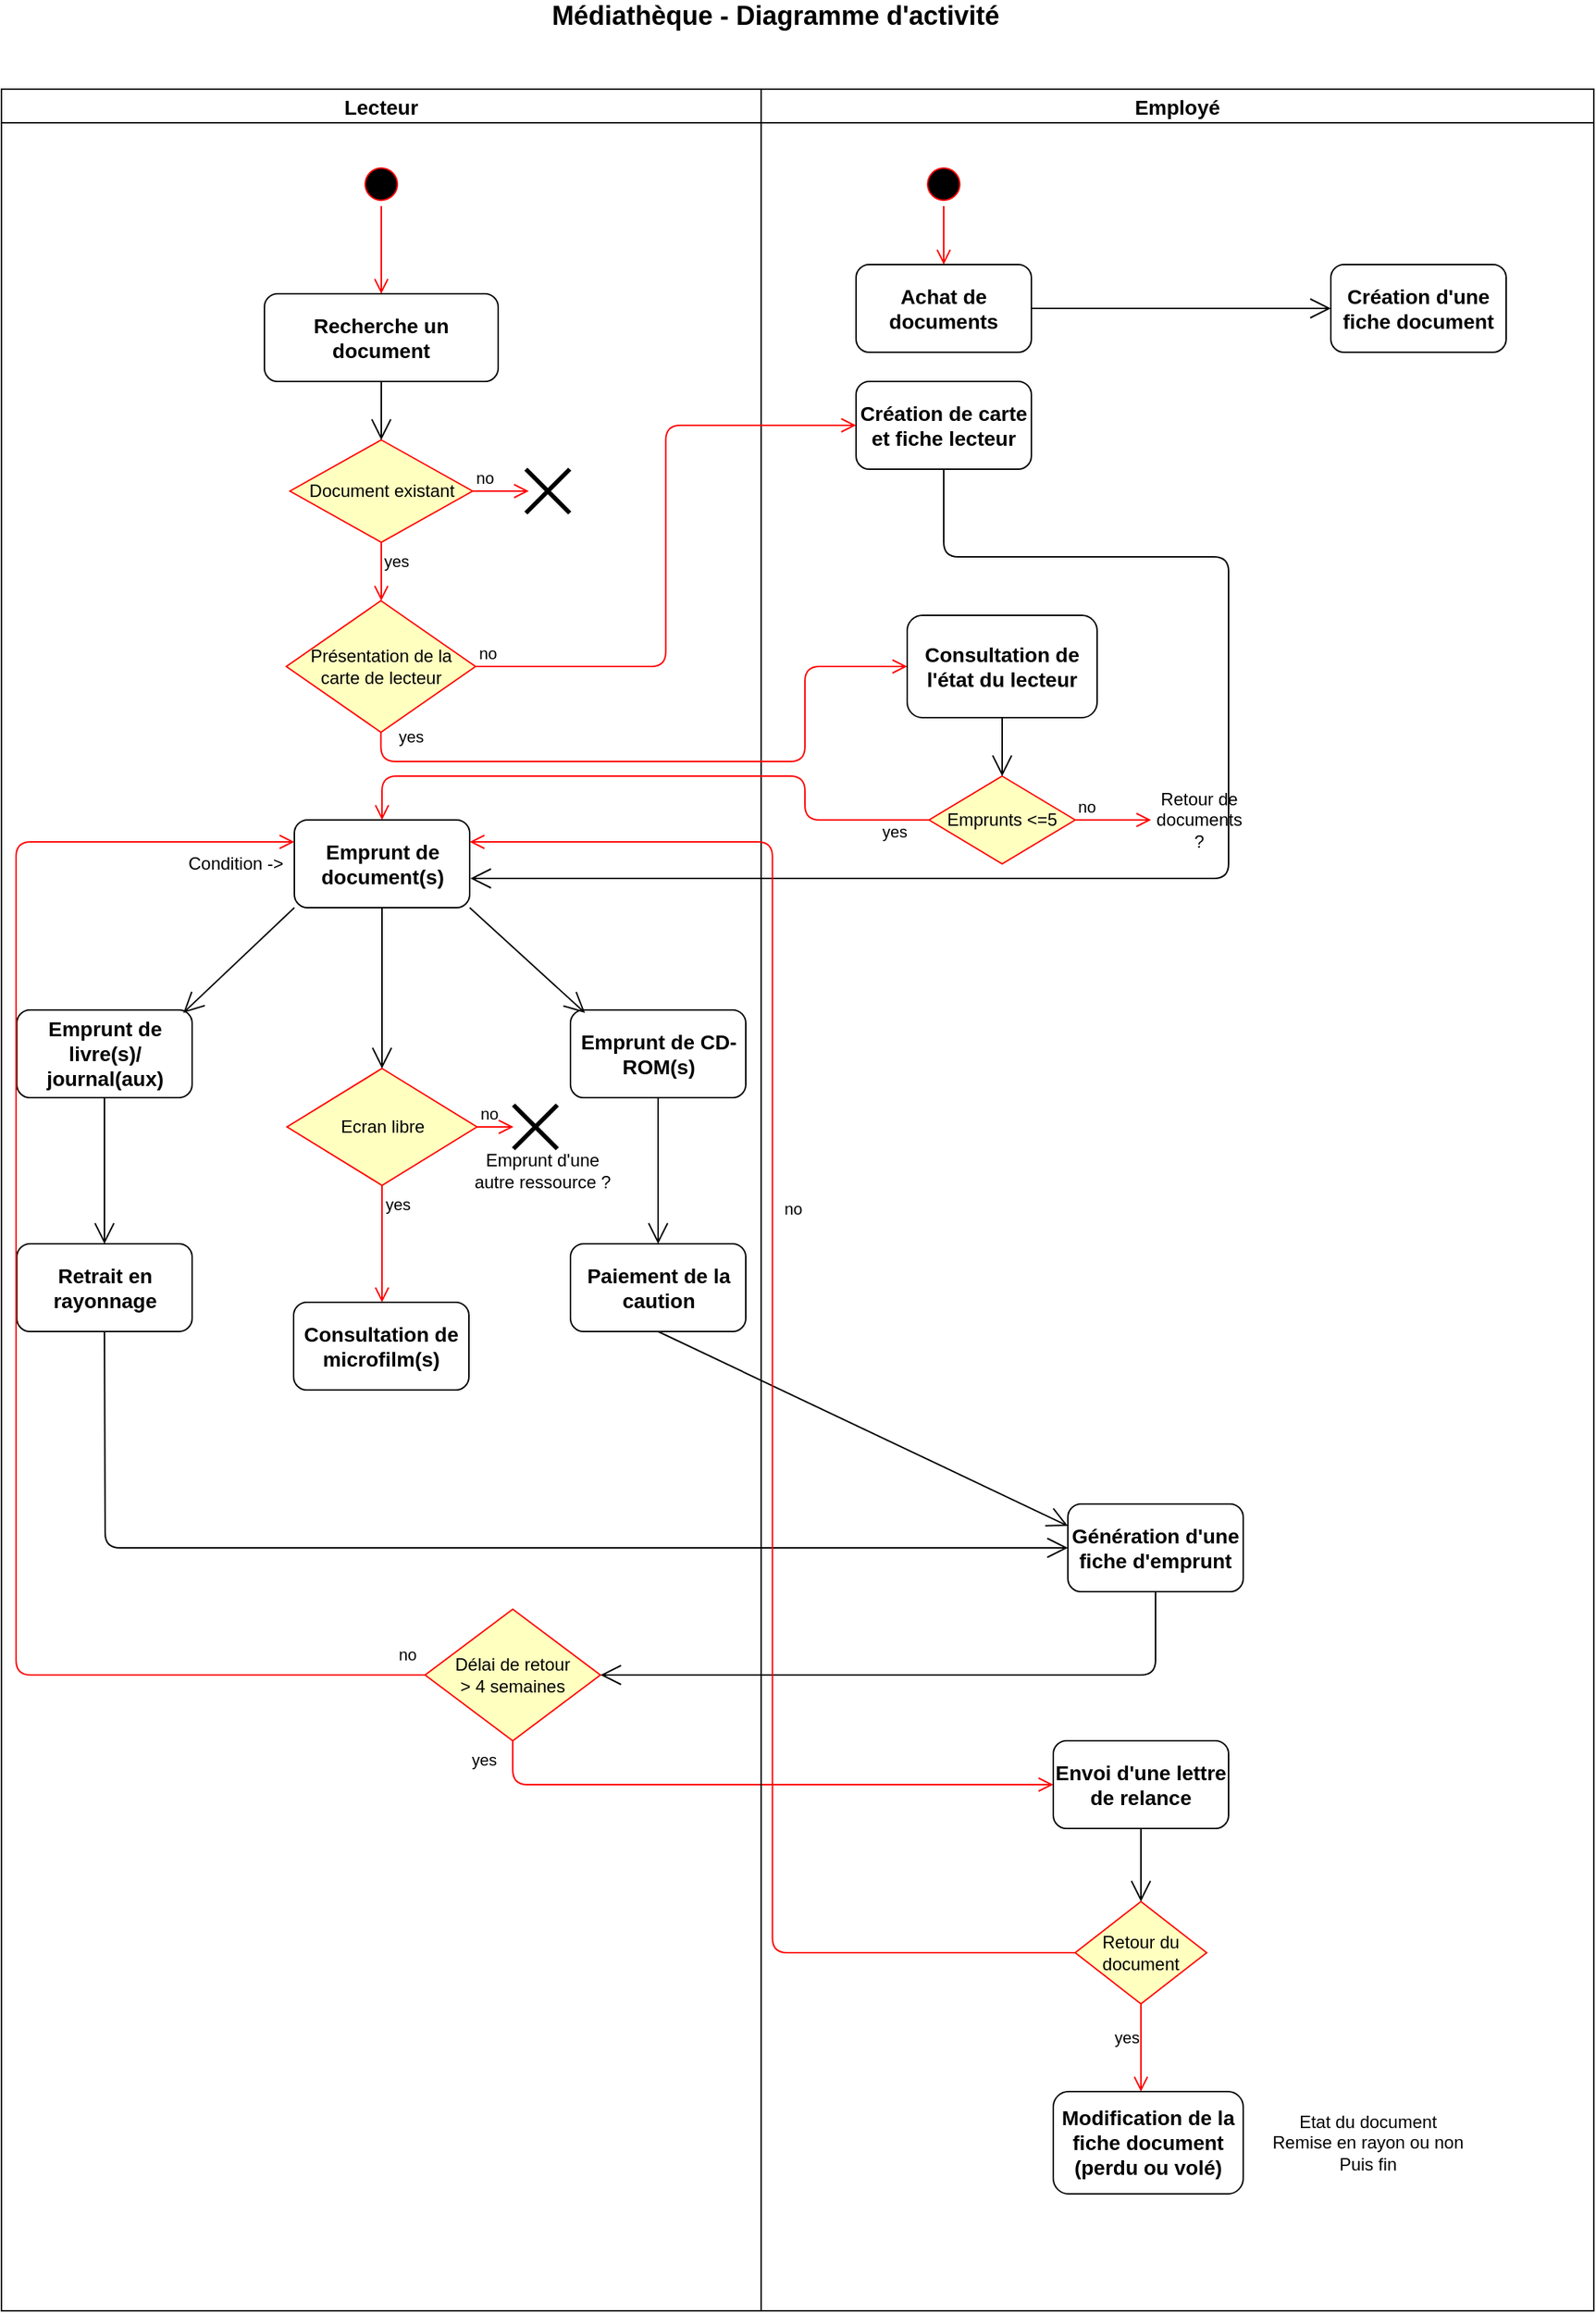 <mxfile version="13.7.3" type="device"><diagram id="qWPTSS_Yt8J8gGFLDdD4" name="Page-1"><mxGraphModel dx="1422" dy="822" grid="1" gridSize="10" guides="1" tooltips="1" connect="1" arrows="1" fold="1" page="1" pageScale="1" pageWidth="827" pageHeight="1169" math="0" shadow="0"><root><mxCell id="0"/><mxCell id="1" parent="0"/><mxCell id="Ye4wpe0oZTbyQS1bvn_K-1" value="Médiathèque - Diagramme d'activité" style="text;html=1;strokeColor=none;fillColor=none;align=center;verticalAlign=middle;whiteSpace=wrap;rounded=0;fontSize=18;fontStyle=1" parent="1" vertex="1"><mxGeometry x="390" y="20" width="360" height="20" as="geometry"/></mxCell><mxCell id="Ye4wpe0oZTbyQS1bvn_K-6" value="Lecteur" style="swimlane;strokeColor=#000000;strokeWidth=1;fontSize=14;" parent="1" vertex="1"><mxGeometry x="40" y="80" width="520" height="1520" as="geometry"/></mxCell><mxCell id="Ye4wpe0oZTbyQS1bvn_K-56" value="" style="ellipse;html=1;shape=startState;fillColor=#000000;strokeColor=#ff0000;" parent="Ye4wpe0oZTbyQS1bvn_K-6" vertex="1"><mxGeometry x="245" y="50" width="30" height="30" as="geometry"/></mxCell><mxCell id="Ye4wpe0oZTbyQS1bvn_K-57" value="" style="edgeStyle=orthogonalEdgeStyle;html=1;verticalAlign=bottom;endArrow=open;endSize=8;strokeColor=#ff0000;" parent="Ye4wpe0oZTbyQS1bvn_K-6" source="Ye4wpe0oZTbyQS1bvn_K-56" edge="1"><mxGeometry relative="1" as="geometry"><mxPoint x="260" y="140" as="targetPoint"/></mxGeometry></mxCell><mxCell id="Ye4wpe0oZTbyQS1bvn_K-58" value="&lt;font style=&quot;font-size: 14px&quot;&gt;&lt;b&gt;Recherche un document&lt;/b&gt;&lt;/font&gt;" style="rounded=1;whiteSpace=wrap;html=1;" parent="Ye4wpe0oZTbyQS1bvn_K-6" vertex="1"><mxGeometry x="180" y="140" width="160" height="60" as="geometry"/></mxCell><mxCell id="Ye4wpe0oZTbyQS1bvn_K-61" value="Document existant" style="rhombus;whiteSpace=wrap;html=1;fillColor=#ffffc0;strokeColor=#ff0000;" parent="Ye4wpe0oZTbyQS1bvn_K-6" vertex="1"><mxGeometry x="197.5" y="240" width="125" height="70" as="geometry"/></mxCell><mxCell id="Ye4wpe0oZTbyQS1bvn_K-62" value="no" style="edgeStyle=orthogonalEdgeStyle;html=1;align=left;verticalAlign=bottom;endArrow=open;endSize=8;strokeColor=#ff0000;" parent="Ye4wpe0oZTbyQS1bvn_K-6" source="Ye4wpe0oZTbyQS1bvn_K-61" edge="1"><mxGeometry x="-1" relative="1" as="geometry"><mxPoint x="361" y="275" as="targetPoint"/></mxGeometry></mxCell><mxCell id="Ye4wpe0oZTbyQS1bvn_K-63" value="yes" style="edgeStyle=orthogonalEdgeStyle;html=1;align=left;verticalAlign=top;endArrow=open;endSize=8;strokeColor=#ff0000;" parent="Ye4wpe0oZTbyQS1bvn_K-6" source="Ye4wpe0oZTbyQS1bvn_K-61" edge="1"><mxGeometry x="-1" relative="1" as="geometry"><mxPoint x="260" y="350" as="targetPoint"/></mxGeometry></mxCell><mxCell id="Ye4wpe0oZTbyQS1bvn_K-64" value="" style="shape=umlDestroy;whiteSpace=wrap;html=1;strokeWidth=3;" parent="Ye4wpe0oZTbyQS1bvn_K-6" vertex="1"><mxGeometry x="359" y="260" width="30" height="30" as="geometry"/></mxCell><mxCell id="Ye4wpe0oZTbyQS1bvn_K-66" value="&lt;font style=&quot;font-size: 14px&quot;&gt;&lt;b&gt;Emprunt de document(s)&lt;/b&gt;&lt;/font&gt;" style="rounded=1;whiteSpace=wrap;html=1;" parent="Ye4wpe0oZTbyQS1bvn_K-6" vertex="1"><mxGeometry x="200.5" y="500" width="120" height="60" as="geometry"/></mxCell><mxCell id="Ye4wpe0oZTbyQS1bvn_K-70" value="&lt;font style=&quot;font-size: 14px&quot;&gt;&lt;b&gt;Emprunt de livre(s)/ journal(aux)&lt;/b&gt;&lt;/font&gt;" style="rounded=1;whiteSpace=wrap;html=1;" parent="Ye4wpe0oZTbyQS1bvn_K-6" vertex="1"><mxGeometry x="10.5" y="630" width="120" height="60" as="geometry"/></mxCell><mxCell id="Ye4wpe0oZTbyQS1bvn_K-71" value="&lt;font style=&quot;font-size: 14px&quot;&gt;&lt;b&gt;Consultation de microfilm(s)&lt;/b&gt;&lt;/font&gt;" style="rounded=1;whiteSpace=wrap;html=1;" parent="Ye4wpe0oZTbyQS1bvn_K-6" vertex="1"><mxGeometry x="200" y="830" width="120" height="60" as="geometry"/></mxCell><mxCell id="Ye4wpe0oZTbyQS1bvn_K-72" value="&lt;font style=&quot;font-size: 14px&quot;&gt;&lt;b&gt;Emprunt de CD-ROM(s)&lt;/b&gt;&lt;/font&gt;" style="rounded=1;whiteSpace=wrap;html=1;" parent="Ye4wpe0oZTbyQS1bvn_K-6" vertex="1"><mxGeometry x="389.5" y="630" width="120" height="60" as="geometry"/></mxCell><mxCell id="Ye4wpe0oZTbyQS1bvn_K-78" value="&lt;font style=&quot;font-size: 14px&quot;&gt;&lt;b&gt;Retrait en rayonnage&lt;/b&gt;&lt;/font&gt;" style="rounded=1;whiteSpace=wrap;html=1;" parent="Ye4wpe0oZTbyQS1bvn_K-6" vertex="1"><mxGeometry x="10.5" y="790" width="120" height="60" as="geometry"/></mxCell><mxCell id="Ye4wpe0oZTbyQS1bvn_K-69" value="" style="endArrow=open;endFill=1;endSize=12;html=1;exitX=1;exitY=1;exitDx=0;exitDy=0;entryX=0.083;entryY=0.033;entryDx=0;entryDy=0;entryPerimeter=0;" parent="Ye4wpe0oZTbyQS1bvn_K-6" target="Ye4wpe0oZTbyQS1bvn_K-72" edge="1"><mxGeometry width="160" relative="1" as="geometry"><mxPoint x="320.5" y="560" as="sourcePoint"/><mxPoint x="420.5" y="640" as="targetPoint"/></mxGeometry></mxCell><mxCell id="Ye4wpe0oZTbyQS1bvn_K-67" value="" style="endArrow=open;endFill=1;endSize=12;html=1;exitX=0;exitY=1;exitDx=0;exitDy=0;entryX=0.95;entryY=0.033;entryDx=0;entryDy=0;entryPerimeter=0;" parent="Ye4wpe0oZTbyQS1bvn_K-6" target="Ye4wpe0oZTbyQS1bvn_K-70" edge="1"><mxGeometry width="160" relative="1" as="geometry"><mxPoint x="200.5" y="560" as="sourcePoint"/><mxPoint x="80.5" y="640" as="targetPoint"/></mxGeometry></mxCell><mxCell id="Ye4wpe0oZTbyQS1bvn_K-76" value="&lt;font style=&quot;font-size: 14px&quot;&gt;&lt;b&gt;Paiement de la caution&lt;/b&gt;&lt;/font&gt;" style="rounded=1;whiteSpace=wrap;html=1;" parent="Ye4wpe0oZTbyQS1bvn_K-6" vertex="1"><mxGeometry x="389.5" y="790" width="120" height="60" as="geometry"/></mxCell><mxCell id="Ye4wpe0oZTbyQS1bvn_K-75" value="" style="endArrow=open;endFill=1;endSize=12;html=1;exitX=0.5;exitY=1;exitDx=0;exitDy=0;" parent="Ye4wpe0oZTbyQS1bvn_K-6" source="Ye4wpe0oZTbyQS1bvn_K-72" target="Ye4wpe0oZTbyQS1bvn_K-76" edge="1"><mxGeometry width="160" relative="1" as="geometry"><mxPoint x="460.5" y="540" as="sourcePoint"/><mxPoint x="449.5" y="790" as="targetPoint"/></mxGeometry></mxCell><mxCell id="SCdOnJHrRwo-VUFmhlfg-1" value="&lt;font style=&quot;font-size: 12px&quot;&gt;Ecran libre&lt;/font&gt;" style="rhombus;whiteSpace=wrap;html=1;fillColor=#ffffc0;strokeColor=#ff0000;" parent="Ye4wpe0oZTbyQS1bvn_K-6" vertex="1"><mxGeometry x="195.5" y="670" width="130" height="80" as="geometry"/></mxCell><mxCell id="SCdOnJHrRwo-VUFmhlfg-2" value="no" style="edgeStyle=orthogonalEdgeStyle;html=1;align=left;verticalAlign=bottom;endArrow=open;endSize=8;strokeColor=#ff0000;" parent="Ye4wpe0oZTbyQS1bvn_K-6" source="SCdOnJHrRwo-VUFmhlfg-1" edge="1"><mxGeometry x="-1" relative="1" as="geometry"><mxPoint x="350.5" y="710" as="targetPoint"/></mxGeometry></mxCell><mxCell id="SCdOnJHrRwo-VUFmhlfg-3" value="yes" style="edgeStyle=orthogonalEdgeStyle;html=1;align=left;verticalAlign=top;endArrow=open;endSize=8;strokeColor=#ff0000;entryX=0.5;entryY=0;entryDx=0;entryDy=0;" parent="Ye4wpe0oZTbyQS1bvn_K-6" source="SCdOnJHrRwo-VUFmhlfg-1" edge="1"><mxGeometry x="-1" relative="1" as="geometry"><mxPoint x="260.5" y="830" as="targetPoint"/></mxGeometry></mxCell><mxCell id="SCdOnJHrRwo-VUFmhlfg-4" value="" style="endArrow=open;endFill=1;endSize=12;html=1;exitX=0.5;exitY=1;exitDx=0;exitDy=0;entryX=0.5;entryY=0;entryDx=0;entryDy=0;" parent="Ye4wpe0oZTbyQS1bvn_K-6" target="SCdOnJHrRwo-VUFmhlfg-1" edge="1"><mxGeometry width="160" relative="1" as="geometry"><mxPoint x="260.5" y="560" as="sourcePoint"/><mxPoint x="760.5" y="890" as="targetPoint"/></mxGeometry></mxCell><mxCell id="SCdOnJHrRwo-VUFmhlfg-5" value="" style="shape=umlDestroy;whiteSpace=wrap;html=1;strokeWidth=3;" parent="Ye4wpe0oZTbyQS1bvn_K-6" vertex="1"><mxGeometry x="350.5" y="695" width="30" height="30" as="geometry"/></mxCell><mxCell id="SCdOnJHrRwo-VUFmhlfg-7" value="&lt;font style=&quot;font-size: 12px&quot;&gt;Présentation de la&lt;br&gt;carte de lecteur&lt;/font&gt;" style="rhombus;whiteSpace=wrap;html=1;fillColor=#ffffc0;strokeColor=#ff0000;" parent="Ye4wpe0oZTbyQS1bvn_K-6" vertex="1"><mxGeometry x="195" y="350" width="129.5" height="90" as="geometry"/></mxCell><mxCell id="SCdOnJHrRwo-VUFmhlfg-33" value="Délai de retour &lt;br&gt;&amp;gt; 4 semaines" style="rhombus;whiteSpace=wrap;html=1;fillColor=#ffffc0;strokeColor=#ff0000;" parent="Ye4wpe0oZTbyQS1bvn_K-6" vertex="1"><mxGeometry x="290" y="1040" width="120" height="90" as="geometry"/></mxCell><mxCell id="SCdOnJHrRwo-VUFmhlfg-34" value="no" style="edgeStyle=orthogonalEdgeStyle;html=1;align=left;verticalAlign=bottom;endArrow=open;endSize=8;strokeColor=#ff0000;exitX=0.5;exitY=1;exitDx=0;exitDy=0;" parent="Ye4wpe0oZTbyQS1bvn_K-6" source="SCdOnJHrRwo-VUFmhlfg-33" edge="1"><mxGeometry x="-1" y="-94" relative="1" as="geometry"><mxPoint x="720" y="1160" as="targetPoint"/><Array as="points"><mxPoint x="350" y="1160"/><mxPoint x="720" y="1160"/></Array><mxPoint x="14" y="-50" as="offset"/></mxGeometry></mxCell><mxCell id="SCdOnJHrRwo-VUFmhlfg-35" value="yes" style="edgeStyle=orthogonalEdgeStyle;html=1;align=left;verticalAlign=top;endArrow=open;endSize=8;strokeColor=#ff0000;exitX=0;exitY=0.5;exitDx=0;exitDy=0;entryX=0;entryY=0.25;entryDx=0;entryDy=0;" parent="Ye4wpe0oZTbyQS1bvn_K-6" source="SCdOnJHrRwo-VUFmhlfg-33" edge="1" target="Ye4wpe0oZTbyQS1bvn_K-66"><mxGeometry x="-1" y="54" relative="1" as="geometry"><mxPoint x="190" y="1085" as="targetPoint"/><mxPoint x="30" y="-9" as="offset"/><Array as="points"><mxPoint x="10" y="1085"/><mxPoint x="10" y="515"/></Array></mxGeometry></mxCell><mxCell id="csOCHmvlAiBk7gncpUSk-2" value="Condition -&amp;gt;" style="text;html=1;align=center;verticalAlign=middle;resizable=0;points=[];autosize=1;" vertex="1" parent="Ye4wpe0oZTbyQS1bvn_K-6"><mxGeometry x="120" y="520" width="80" height="20" as="geometry"/></mxCell><mxCell id="Ye4wpe0oZTbyQS1bvn_K-31" value="Employé" style="swimlane;strokeColor=#000000;strokeWidth=1;fontSize=14;" parent="1" vertex="1"><mxGeometry x="560" y="80" width="570" height="1520" as="geometry"/></mxCell><mxCell id="SCdOnJHrRwo-VUFmhlfg-10" value="&lt;b&gt;&lt;font style=&quot;font-size: 14px&quot;&gt;Création de carte et fiche lecteur&lt;/font&gt;&lt;/b&gt;" style="rounded=1;whiteSpace=wrap;html=1;" parent="Ye4wpe0oZTbyQS1bvn_K-31" vertex="1"><mxGeometry x="65" y="200" width="120" height="60" as="geometry"/></mxCell><mxCell id="SCdOnJHrRwo-VUFmhlfg-17" value="&lt;font style=&quot;font-size: 14px&quot;&gt;&lt;b&gt;Génération d'une fiche d'emprunt&lt;/b&gt;&lt;/font&gt;" style="rounded=1;whiteSpace=wrap;html=1;strokeWidth=1;" parent="Ye4wpe0oZTbyQS1bvn_K-31" vertex="1"><mxGeometry x="210" y="968" width="120" height="60" as="geometry"/></mxCell><mxCell id="SCdOnJHrRwo-VUFmhlfg-19" value="" style="ellipse;html=1;shape=startState;fillColor=#000000;strokeColor=#ff0000;" parent="Ye4wpe0oZTbyQS1bvn_K-31" vertex="1"><mxGeometry x="110" y="50" width="30" height="30" as="geometry"/></mxCell><mxCell id="SCdOnJHrRwo-VUFmhlfg-20" value="" style="edgeStyle=orthogonalEdgeStyle;html=1;verticalAlign=bottom;endArrow=open;endSize=8;strokeColor=#ff0000;entryX=0.5;entryY=0;entryDx=0;entryDy=0;" parent="Ye4wpe0oZTbyQS1bvn_K-31" source="SCdOnJHrRwo-VUFmhlfg-19" target="SCdOnJHrRwo-VUFmhlfg-21" edge="1"><mxGeometry relative="1" as="geometry"><mxPoint x="280" y="140" as="targetPoint"/></mxGeometry></mxCell><mxCell id="SCdOnJHrRwo-VUFmhlfg-21" value="&lt;font style=&quot;font-size: 14px&quot;&gt;&lt;b&gt;Achat de documents&lt;/b&gt;&lt;/font&gt;" style="rounded=1;whiteSpace=wrap;html=1;strokeWidth=1;" parent="Ye4wpe0oZTbyQS1bvn_K-31" vertex="1"><mxGeometry x="65" y="120" width="120" height="60" as="geometry"/></mxCell><mxCell id="SCdOnJHrRwo-VUFmhlfg-23" value="&lt;font style=&quot;font-size: 14px&quot;&gt;&lt;b&gt;Création d'une fiche document&lt;/b&gt;&lt;/font&gt;" style="rounded=1;whiteSpace=wrap;html=1;" parent="Ye4wpe0oZTbyQS1bvn_K-31" vertex="1"><mxGeometry x="390" y="120" width="120" height="60" as="geometry"/></mxCell><mxCell id="SCdOnJHrRwo-VUFmhlfg-22" value="" style="endArrow=open;endFill=1;endSize=12;html=1;exitX=1;exitY=0.5;exitDx=0;exitDy=0;" parent="Ye4wpe0oZTbyQS1bvn_K-31" source="SCdOnJHrRwo-VUFmhlfg-21" target="SCdOnJHrRwo-VUFmhlfg-23" edge="1"><mxGeometry width="160" relative="1" as="geometry"><mxPoint x="-90" y="490" as="sourcePoint"/><mxPoint x="360" y="230" as="targetPoint"/></mxGeometry></mxCell><mxCell id="SCdOnJHrRwo-VUFmhlfg-27" value="&lt;font style=&quot;font-size: 14px&quot;&gt;&lt;b&gt;Consultation de l'état du lecteur&lt;/b&gt;&lt;/font&gt;" style="rounded=1;whiteSpace=wrap;html=1;strokeWidth=1;" parent="Ye4wpe0oZTbyQS1bvn_K-31" vertex="1"><mxGeometry x="100" y="360" width="130" height="70" as="geometry"/></mxCell><mxCell id="SCdOnJHrRwo-VUFmhlfg-28" value="Emprunts &amp;lt;=5" style="rhombus;whiteSpace=wrap;html=1;fillColor=#ffffc0;strokeColor=#ff0000;" parent="Ye4wpe0oZTbyQS1bvn_K-31" vertex="1"><mxGeometry x="115" y="470" width="100" height="60" as="geometry"/></mxCell><mxCell id="SCdOnJHrRwo-VUFmhlfg-31" value="" style="endArrow=open;endFill=1;endSize=12;html=1;exitX=0.5;exitY=1;exitDx=0;exitDy=0;entryX=0.5;entryY=0;entryDx=0;entryDy=0;" parent="Ye4wpe0oZTbyQS1bvn_K-31" source="SCdOnJHrRwo-VUFmhlfg-27" target="SCdOnJHrRwo-VUFmhlfg-28" edge="1"><mxGeometry width="160" relative="1" as="geometry"><mxPoint x="-90" y="350" as="sourcePoint"/><mxPoint x="70" y="350" as="targetPoint"/><Array as="points"/></mxGeometry></mxCell><mxCell id="SCdOnJHrRwo-VUFmhlfg-29" value="no" style="edgeStyle=orthogonalEdgeStyle;html=1;align=left;verticalAlign=bottom;endArrow=open;endSize=8;strokeColor=#ff0000;" parent="Ye4wpe0oZTbyQS1bvn_K-31" source="SCdOnJHrRwo-VUFmhlfg-28" edge="1"><mxGeometry x="-1" relative="1" as="geometry"><mxPoint x="267" y="500" as="targetPoint"/></mxGeometry></mxCell><mxCell id="SCdOnJHrRwo-VUFmhlfg-40" value="&lt;font style=&quot;font-size: 14px&quot;&gt;&lt;b&gt;Envoi d'une lettre de relance&lt;/b&gt;&lt;/font&gt;" style="rounded=1;whiteSpace=wrap;html=1;strokeWidth=1;" parent="Ye4wpe0oZTbyQS1bvn_K-31" vertex="1"><mxGeometry x="200" y="1130" width="120" height="60" as="geometry"/></mxCell><mxCell id="SCdOnJHrRwo-VUFmhlfg-41" value="Retour du document" style="rhombus;whiteSpace=wrap;html=1;fillColor=#ffffc0;strokeColor=#ff0000;" parent="Ye4wpe0oZTbyQS1bvn_K-31" vertex="1"><mxGeometry x="215" y="1240" width="90" height="70" as="geometry"/></mxCell><mxCell id="SCdOnJHrRwo-VUFmhlfg-43" value="yes" style="edgeStyle=orthogonalEdgeStyle;html=1;align=left;verticalAlign=top;endArrow=open;endSize=8;strokeColor=#ff0000;" parent="Ye4wpe0oZTbyQS1bvn_K-31" source="SCdOnJHrRwo-VUFmhlfg-41" edge="1"><mxGeometry x="-0.667" y="-20" relative="1" as="geometry"><mxPoint x="260" y="1370" as="targetPoint"/><mxPoint as="offset"/></mxGeometry></mxCell><mxCell id="SCdOnJHrRwo-VUFmhlfg-44" value="" style="endArrow=open;endFill=1;endSize=12;html=1;exitX=0.5;exitY=1;exitDx=0;exitDy=0;" parent="Ye4wpe0oZTbyQS1bvn_K-31" source="SCdOnJHrRwo-VUFmhlfg-40" target="SCdOnJHrRwo-VUFmhlfg-41" edge="1"><mxGeometry width="160" relative="1" as="geometry"><mxPoint x="-90" y="1320" as="sourcePoint"/><mxPoint x="70" y="1320" as="targetPoint"/></mxGeometry></mxCell><mxCell id="SCdOnJHrRwo-VUFmhlfg-46" value="&lt;font style=&quot;font-size: 14px&quot;&gt;&lt;b&gt;Modification de la fiche document (perdu ou volé)&lt;/b&gt;&lt;/font&gt;" style="rounded=1;whiteSpace=wrap;html=1;strokeWidth=1;" parent="Ye4wpe0oZTbyQS1bvn_K-31" vertex="1"><mxGeometry x="200" y="1370" width="130" height="70" as="geometry"/></mxCell><mxCell id="csOCHmvlAiBk7gncpUSk-1" value="Retour de documents ?" style="text;html=1;strokeColor=none;fillColor=none;align=center;verticalAlign=middle;whiteSpace=wrap;rounded=0;" vertex="1" parent="Ye4wpe0oZTbyQS1bvn_K-31"><mxGeometry x="280" y="490" width="40" height="20" as="geometry"/></mxCell><mxCell id="csOCHmvlAiBk7gncpUSk-4" value="Etat du document&lt;br&gt;Remise en rayon ou non&lt;br&gt;Puis fin" style="text;html=1;align=center;verticalAlign=middle;resizable=0;points=[];autosize=1;" vertex="1" parent="Ye4wpe0oZTbyQS1bvn_K-31"><mxGeometry x="340" y="1380" width="150" height="50" as="geometry"/></mxCell><mxCell id="Ye4wpe0oZTbyQS1bvn_K-59" value="" style="endArrow=open;endFill=1;endSize=12;html=1;exitX=0.5;exitY=1;exitDx=0;exitDy=0;" parent="1" source="Ye4wpe0oZTbyQS1bvn_K-58" edge="1"><mxGeometry width="160" relative="1" as="geometry"><mxPoint x="500" y="410" as="sourcePoint"/><mxPoint x="300" y="320" as="targetPoint"/></mxGeometry></mxCell><mxCell id="Ye4wpe0oZTbyQS1bvn_K-73" value="" style="endArrow=open;endFill=1;endSize=12;html=1;exitX=0.5;exitY=1;exitDx=0;exitDy=0;" parent="1" source="Ye4wpe0oZTbyQS1bvn_K-70" edge="1"><mxGeometry width="160" relative="1" as="geometry"><mxPoint x="500.5" y="620" as="sourcePoint"/><mxPoint x="110.5" y="870" as="targetPoint"/></mxGeometry></mxCell><mxCell id="SCdOnJHrRwo-VUFmhlfg-8" value="no" style="edgeStyle=orthogonalEdgeStyle;html=1;align=left;verticalAlign=bottom;endArrow=open;endSize=8;strokeColor=#ff0000;entryX=0;entryY=0.5;entryDx=0;entryDy=0;" parent="1" source="SCdOnJHrRwo-VUFmhlfg-7" target="SCdOnJHrRwo-VUFmhlfg-10" edge="1"><mxGeometry x="-1" relative="1" as="geometry"><mxPoint x="780" y="475" as="targetPoint"/></mxGeometry></mxCell><mxCell id="SCdOnJHrRwo-VUFmhlfg-11" value="" style="endArrow=open;endFill=1;endSize=12;html=1;exitX=0.5;exitY=1;exitDx=0;exitDy=0;" parent="1" source="SCdOnJHrRwo-VUFmhlfg-10" edge="1"><mxGeometry width="160" relative="1" as="geometry"><mxPoint x="470" y="490" as="sourcePoint"/><mxPoint x="361" y="620" as="targetPoint"/><Array as="points"><mxPoint x="685" y="400"/><mxPoint x="880" y="400"/><mxPoint x="880" y="620"/></Array></mxGeometry></mxCell><mxCell id="SCdOnJHrRwo-VUFmhlfg-9" value="yes" style="edgeStyle=orthogonalEdgeStyle;html=1;align=left;verticalAlign=top;endArrow=open;endSize=8;strokeColor=#ff0000;entryX=0;entryY=0.5;entryDx=0;entryDy=0;" parent="1" source="SCdOnJHrRwo-VUFmhlfg-7" target="SCdOnJHrRwo-VUFmhlfg-27" edge="1"><mxGeometry x="-0.864" y="30" relative="1" as="geometry"><mxPoint x="620" y="525" as="targetPoint"/><Array as="points"><mxPoint x="300" y="540"/><mxPoint x="590" y="540"/><mxPoint x="590" y="475"/></Array><mxPoint as="offset"/></mxGeometry></mxCell><mxCell id="SCdOnJHrRwo-VUFmhlfg-30" value="yes" style="edgeStyle=orthogonalEdgeStyle;html=1;align=left;verticalAlign=top;endArrow=open;endSize=8;strokeColor=#ff0000;exitX=0;exitY=0.5;exitDx=0;exitDy=0;entryX=0.5;entryY=0;entryDx=0;entryDy=0;" parent="1" source="SCdOnJHrRwo-VUFmhlfg-28" target="Ye4wpe0oZTbyQS1bvn_K-66" edge="1"><mxGeometry x="-0.841" y="-5" relative="1" as="geometry"><mxPoint x="360" y="615" as="targetPoint"/><Array as="points"><mxPoint x="590" y="580"/><mxPoint x="590" y="550"/><mxPoint x="301" y="550"/></Array><mxPoint as="offset"/></mxGeometry></mxCell><mxCell id="SCdOnJHrRwo-VUFmhlfg-38" value="" style="endArrow=open;endFill=1;endSize=12;html=1;exitX=0.5;exitY=1;exitDx=0;exitDy=0;entryX=1;entryY=0.5;entryDx=0;entryDy=0;" parent="1" source="SCdOnJHrRwo-VUFmhlfg-17" target="SCdOnJHrRwo-VUFmhlfg-33" edge="1"><mxGeometry width="160" relative="1" as="geometry"><mxPoint x="470" y="1010" as="sourcePoint"/><mxPoint x="630" y="1010" as="targetPoint"/><Array as="points"><mxPoint x="830" y="1165"/></Array></mxGeometry></mxCell><mxCell id="csOCHmvlAiBk7gncpUSk-3" value="Emprunt d'une &lt;br&gt;autre ressource ?" style="text;html=1;align=center;verticalAlign=middle;resizable=0;points=[];autosize=1;" vertex="1" parent="1"><mxGeometry x="355" y="805" width="110" height="30" as="geometry"/></mxCell><mxCell id="SCdOnJHrRwo-VUFmhlfg-15" value="" style="endArrow=open;endFill=1;endSize=12;html=1;exitX=0.5;exitY=1;exitDx=0;exitDy=0;entryX=0;entryY=0.25;entryDx=0;entryDy=0;" parent="1" source="Ye4wpe0oZTbyQS1bvn_K-76" target="SCdOnJHrRwo-VUFmhlfg-17" edge="1"><mxGeometry width="160" relative="1" as="geometry"><mxPoint x="120.5" y="940" as="sourcePoint"/><mxPoint x="301.825" y="1040" as="targetPoint"/></mxGeometry></mxCell><mxCell id="SCdOnJHrRwo-VUFmhlfg-14" value="" style="endArrow=open;endFill=1;endSize=12;html=1;exitX=0.5;exitY=1;exitDx=0;exitDy=0;entryX=0;entryY=0.5;entryDx=0;entryDy=0;" parent="1" source="Ye4wpe0oZTbyQS1bvn_K-78" target="SCdOnJHrRwo-VUFmhlfg-17" edge="1"><mxGeometry width="160" relative="1" as="geometry"><mxPoint x="470" y="990" as="sourcePoint"/><mxPoint x="288.526" y="1040" as="targetPoint"/><Array as="points"><mxPoint x="111" y="1078"/></Array></mxGeometry></mxCell><mxCell id="SCdOnJHrRwo-VUFmhlfg-42" value="no" style="edgeStyle=orthogonalEdgeStyle;html=1;align=left;verticalAlign=bottom;endArrow=open;endSize=8;strokeColor=#ff0000;entryX=1;entryY=0.25;entryDx=0;entryDy=0;" parent="1" source="SCdOnJHrRwo-VUFmhlfg-41" edge="1" target="Ye4wpe0oZTbyQS1bvn_K-66"><mxGeometry x="0.045" y="-134" relative="1" as="geometry"><mxPoint x="970" y="1355" as="targetPoint"/><mxPoint x="-128" y="-94" as="offset"/></mxGeometry></mxCell></root></mxGraphModel></diagram></mxfile>